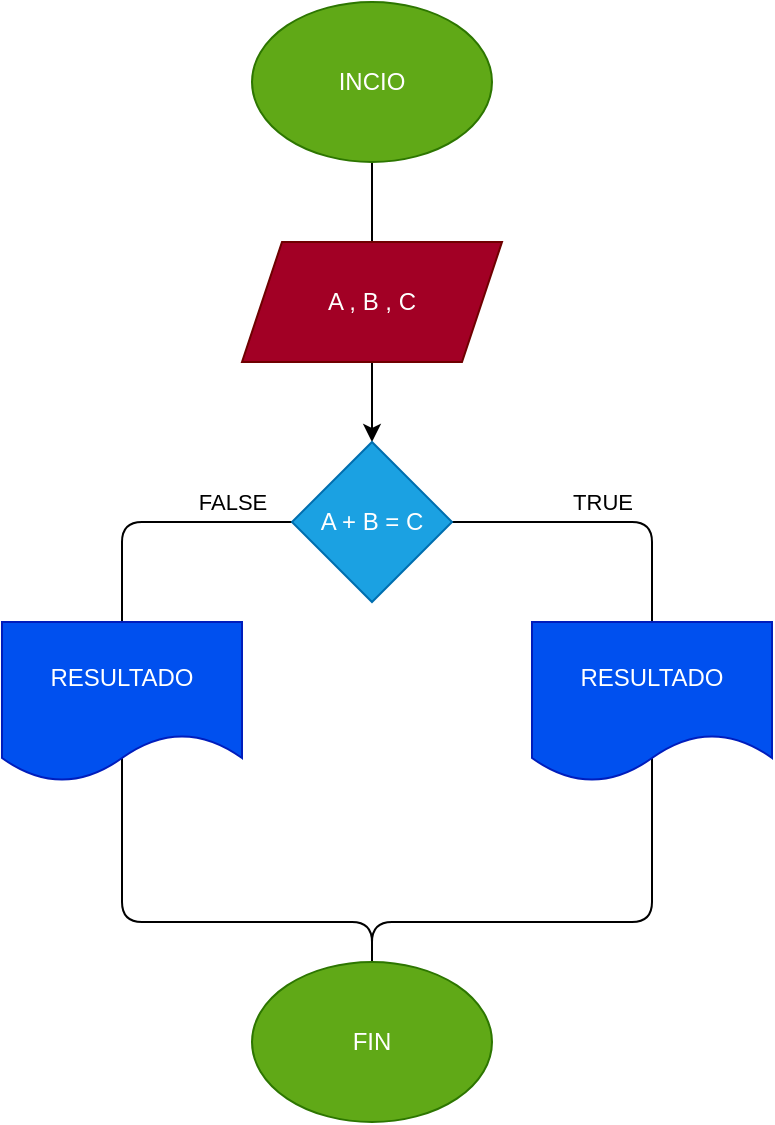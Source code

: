 <mxfile>
    <diagram id="cDZDaIHGHHHhFq1De0tI" name="Página-1">
        <mxGraphModel dx="870" dy="411" grid="1" gridSize="10" guides="1" tooltips="1" connect="1" arrows="1" fold="1" page="1" pageScale="1" pageWidth="827" pageHeight="1169" math="0" shadow="0">
            <root>
                <mxCell id="0"/>
                <mxCell id="1" parent="0"/>
                <mxCell id="4" value="" style="edgeStyle=none;html=1;entryX=0.5;entryY=0;entryDx=0;entryDy=0;" edge="1" parent="1" source="2" target="3">
                    <mxGeometry relative="1" as="geometry">
                        <mxPoint x="450" y="120" as="targetPoint"/>
                        <Array as="points">
                            <mxPoint x="440" y="170"/>
                        </Array>
                    </mxGeometry>
                </mxCell>
                <mxCell id="2" value="INCIO" style="ellipse;whiteSpace=wrap;html=1;fillColor=#60a917;fontColor=#ffffff;strokeColor=#2D7600;" vertex="1" parent="1">
                    <mxGeometry x="380" y="20" width="120" height="80" as="geometry"/>
                </mxCell>
                <mxCell id="6" style="edgeStyle=none;html=1;" edge="1" parent="1" source="3" target="5">
                    <mxGeometry relative="1" as="geometry"/>
                </mxCell>
                <mxCell id="3" value="A , B , C" style="shape=parallelogram;perimeter=parallelogramPerimeter;whiteSpace=wrap;html=1;fixedSize=1;fillColor=#a20025;fontColor=#ffffff;strokeColor=#6F0000;" vertex="1" parent="1">
                    <mxGeometry x="375" y="140" width="130" height="60" as="geometry"/>
                </mxCell>
                <mxCell id="8" value="TRUE" style="edgeStyle=none;html=1;" edge="1" parent="1" source="5">
                    <mxGeometry x="-0.714" y="10" relative="1" as="geometry">
                        <mxPoint x="440" y="560" as="targetPoint"/>
                        <Array as="points">
                            <mxPoint x="580" y="280"/>
                            <mxPoint x="580" y="480"/>
                            <mxPoint x="440" y="480"/>
                        </Array>
                        <mxPoint as="offset"/>
                    </mxGeometry>
                </mxCell>
                <mxCell id="14" value="FALSE" style="edgeStyle=none;html=1;exitX=0;exitY=0.5;exitDx=0;exitDy=0;" edge="1" parent="1" source="5">
                    <mxGeometry x="-0.878" y="-10" relative="1" as="geometry">
                        <mxPoint x="440" y="560" as="targetPoint"/>
                        <Array as="points">
                            <mxPoint x="315" y="280"/>
                            <mxPoint x="315" y="480"/>
                            <mxPoint x="440" y="480"/>
                        </Array>
                        <mxPoint as="offset"/>
                    </mxGeometry>
                </mxCell>
                <mxCell id="5" value="A + B = C" style="rhombus;whiteSpace=wrap;html=1;fillColor=#1ba1e2;fontColor=#ffffff;strokeColor=#006EAF;" vertex="1" parent="1">
                    <mxGeometry x="400" y="240" width="80" height="80" as="geometry"/>
                </mxCell>
                <mxCell id="15" value="FIN" style="ellipse;whiteSpace=wrap;html=1;fillColor=#60a917;fontColor=#ffffff;strokeColor=#2D7600;" vertex="1" parent="1">
                    <mxGeometry x="380" y="500" width="120" height="80" as="geometry"/>
                </mxCell>
                <mxCell id="20" value="RESULTADO" style="shape=document;whiteSpace=wrap;html=1;boundedLbl=1;fillColor=#0050ef;fontColor=#ffffff;strokeColor=#001DBC;" vertex="1" parent="1">
                    <mxGeometry x="520" y="330" width="120" height="80" as="geometry"/>
                </mxCell>
                <mxCell id="24" value="RESULTADO" style="shape=document;whiteSpace=wrap;html=1;boundedLbl=1;fillColor=#0050ef;fontColor=#ffffff;strokeColor=#001DBC;" vertex="1" parent="1">
                    <mxGeometry x="255" y="330" width="120" height="80" as="geometry"/>
                </mxCell>
            </root>
        </mxGraphModel>
    </diagram>
</mxfile>